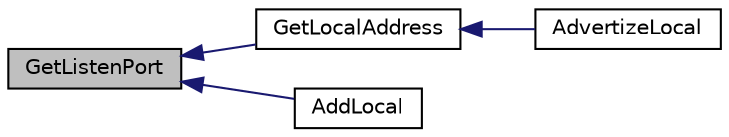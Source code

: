 digraph "GetListenPort"
{
  edge [fontname="Helvetica",fontsize="10",labelfontname="Helvetica",labelfontsize="10"];
  node [fontname="Helvetica",fontsize="10",shape=record];
  rankdir="LR";
  Node120 [label="GetListenPort",height=0.2,width=0.4,color="black", fillcolor="grey75", style="filled", fontcolor="black"];
  Node120 -> Node121 [dir="back",color="midnightblue",fontsize="10",style="solid",fontname="Helvetica"];
  Node121 [label="GetLocalAddress",height=0.2,width=0.4,color="black", fillcolor="white", style="filled",URL="$net_8h.html#af0cb3bbd4d42cac8723e22004ffb43af"];
  Node121 -> Node122 [dir="back",color="midnightblue",fontsize="10",style="solid",fontname="Helvetica"];
  Node122 [label="AdvertizeLocal",height=0.2,width=0.4,color="black", fillcolor="white", style="filled",URL="$net_8h.html#a049abe300398a68bfbd8ec6afc6046a9"];
  Node120 -> Node123 [dir="back",color="midnightblue",fontsize="10",style="solid",fontname="Helvetica"];
  Node123 [label="AddLocal",height=0.2,width=0.4,color="black", fillcolor="white", style="filled",URL="$net_8h.html#abda4e8f87772f9a9d9d8f52a93791ffc"];
}
